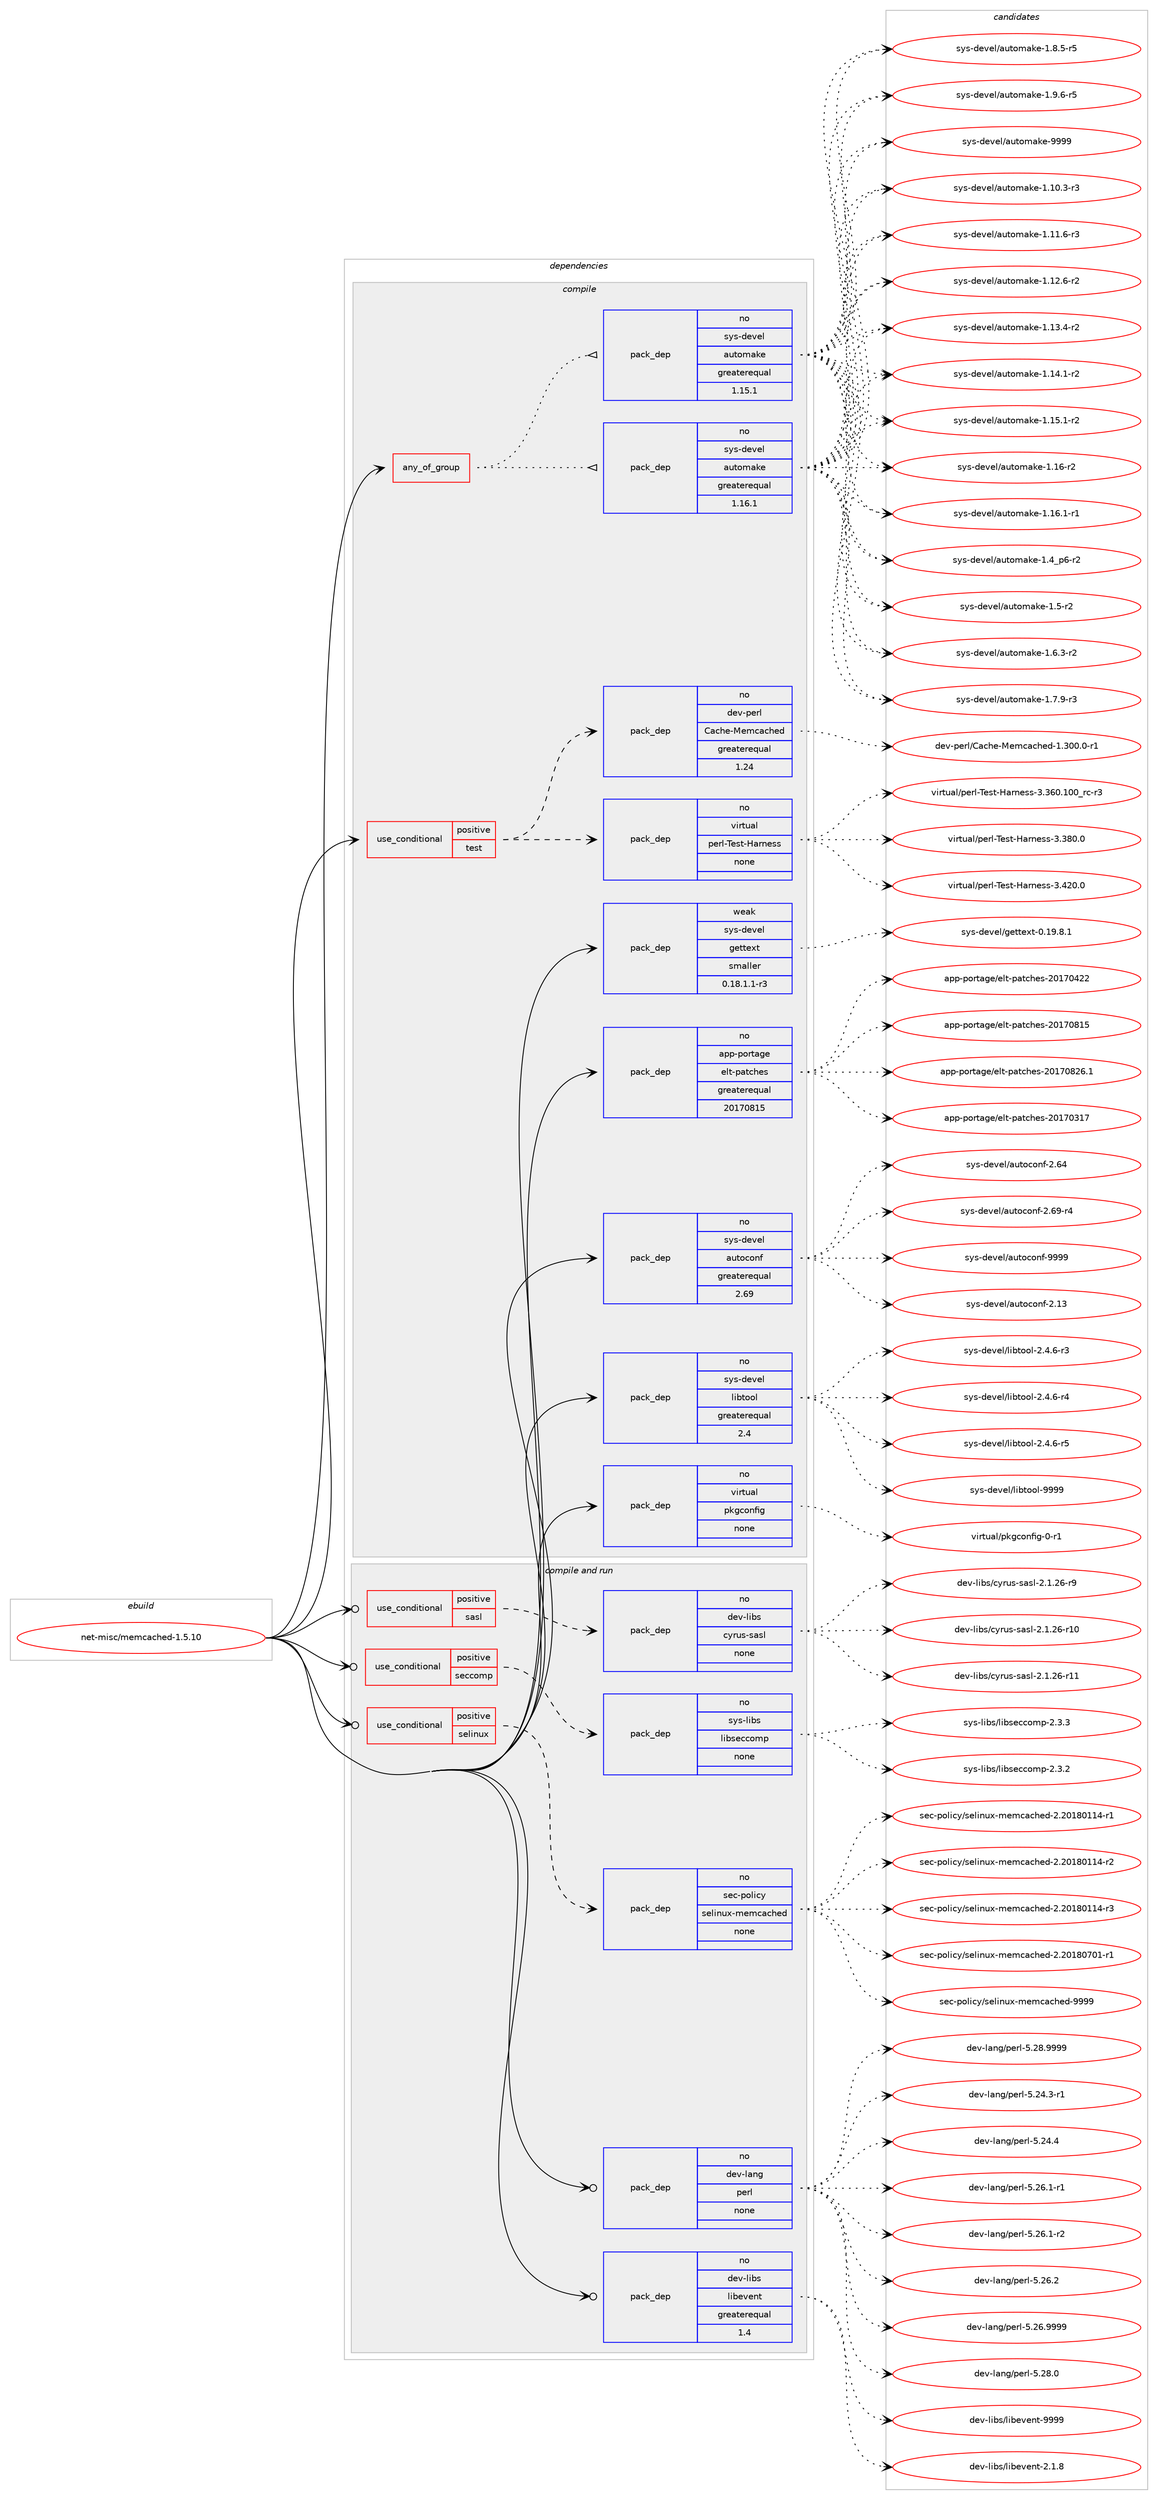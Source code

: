 digraph prolog {

# *************
# Graph options
# *************

newrank=true;
concentrate=true;
compound=true;
graph [rankdir=LR,fontname=Helvetica,fontsize=10,ranksep=1.5];#, ranksep=2.5, nodesep=0.2];
edge  [arrowhead=vee];
node  [fontname=Helvetica,fontsize=10];

# **********
# The ebuild
# **********

subgraph cluster_leftcol {
color=gray;
rank=same;
label=<<i>ebuild</i>>;
id [label="net-misc/memcached-1.5.10", color=red, width=4, href="../net-misc/memcached-1.5.10.svg"];
}

# ****************
# The dependencies
# ****************

subgraph cluster_midcol {
color=gray;
label=<<i>dependencies</i>>;
subgraph cluster_compile {
fillcolor="#eeeeee";
style=filled;
label=<<i>compile</i>>;
subgraph any124 {
dependency8628 [label=<<TABLE BORDER="0" CELLBORDER="1" CELLSPACING="0" CELLPADDING="4"><TR><TD CELLPADDING="10">any_of_group</TD></TR></TABLE>>, shape=none, color=red];subgraph pack5720 {
dependency8629 [label=<<TABLE BORDER="0" CELLBORDER="1" CELLSPACING="0" CELLPADDING="4" WIDTH="220"><TR><TD ROWSPAN="6" CELLPADDING="30">pack_dep</TD></TR><TR><TD WIDTH="110">no</TD></TR><TR><TD>sys-devel</TD></TR><TR><TD>automake</TD></TR><TR><TD>greaterequal</TD></TR><TR><TD>1.16.1</TD></TR></TABLE>>, shape=none, color=blue];
}
dependency8628:e -> dependency8629:w [weight=20,style="dotted",arrowhead="oinv"];
subgraph pack5721 {
dependency8630 [label=<<TABLE BORDER="0" CELLBORDER="1" CELLSPACING="0" CELLPADDING="4" WIDTH="220"><TR><TD ROWSPAN="6" CELLPADDING="30">pack_dep</TD></TR><TR><TD WIDTH="110">no</TD></TR><TR><TD>sys-devel</TD></TR><TR><TD>automake</TD></TR><TR><TD>greaterequal</TD></TR><TR><TD>1.15.1</TD></TR></TABLE>>, shape=none, color=blue];
}
dependency8628:e -> dependency8630:w [weight=20,style="dotted",arrowhead="oinv"];
}
id:e -> dependency8628:w [weight=20,style="solid",arrowhead="vee"];
subgraph cond2775 {
dependency8631 [label=<<TABLE BORDER="0" CELLBORDER="1" CELLSPACING="0" CELLPADDING="4"><TR><TD ROWSPAN="3" CELLPADDING="10">use_conditional</TD></TR><TR><TD>positive</TD></TR><TR><TD>test</TD></TR></TABLE>>, shape=none, color=red];
subgraph pack5722 {
dependency8632 [label=<<TABLE BORDER="0" CELLBORDER="1" CELLSPACING="0" CELLPADDING="4" WIDTH="220"><TR><TD ROWSPAN="6" CELLPADDING="30">pack_dep</TD></TR><TR><TD WIDTH="110">no</TD></TR><TR><TD>virtual</TD></TR><TR><TD>perl-Test-Harness</TD></TR><TR><TD>none</TD></TR><TR><TD></TD></TR></TABLE>>, shape=none, color=blue];
}
dependency8631:e -> dependency8632:w [weight=20,style="dashed",arrowhead="vee"];
subgraph pack5723 {
dependency8633 [label=<<TABLE BORDER="0" CELLBORDER="1" CELLSPACING="0" CELLPADDING="4" WIDTH="220"><TR><TD ROWSPAN="6" CELLPADDING="30">pack_dep</TD></TR><TR><TD WIDTH="110">no</TD></TR><TR><TD>dev-perl</TD></TR><TR><TD>Cache-Memcached</TD></TR><TR><TD>greaterequal</TD></TR><TR><TD>1.24</TD></TR></TABLE>>, shape=none, color=blue];
}
dependency8631:e -> dependency8633:w [weight=20,style="dashed",arrowhead="vee"];
}
id:e -> dependency8631:w [weight=20,style="solid",arrowhead="vee"];
subgraph pack5724 {
dependency8634 [label=<<TABLE BORDER="0" CELLBORDER="1" CELLSPACING="0" CELLPADDING="4" WIDTH="220"><TR><TD ROWSPAN="6" CELLPADDING="30">pack_dep</TD></TR><TR><TD WIDTH="110">no</TD></TR><TR><TD>app-portage</TD></TR><TR><TD>elt-patches</TD></TR><TR><TD>greaterequal</TD></TR><TR><TD>20170815</TD></TR></TABLE>>, shape=none, color=blue];
}
id:e -> dependency8634:w [weight=20,style="solid",arrowhead="vee"];
subgraph pack5725 {
dependency8635 [label=<<TABLE BORDER="0" CELLBORDER="1" CELLSPACING="0" CELLPADDING="4" WIDTH="220"><TR><TD ROWSPAN="6" CELLPADDING="30">pack_dep</TD></TR><TR><TD WIDTH="110">no</TD></TR><TR><TD>sys-devel</TD></TR><TR><TD>autoconf</TD></TR><TR><TD>greaterequal</TD></TR><TR><TD>2.69</TD></TR></TABLE>>, shape=none, color=blue];
}
id:e -> dependency8635:w [weight=20,style="solid",arrowhead="vee"];
subgraph pack5726 {
dependency8636 [label=<<TABLE BORDER="0" CELLBORDER="1" CELLSPACING="0" CELLPADDING="4" WIDTH="220"><TR><TD ROWSPAN="6" CELLPADDING="30">pack_dep</TD></TR><TR><TD WIDTH="110">no</TD></TR><TR><TD>sys-devel</TD></TR><TR><TD>libtool</TD></TR><TR><TD>greaterequal</TD></TR><TR><TD>2.4</TD></TR></TABLE>>, shape=none, color=blue];
}
id:e -> dependency8636:w [weight=20,style="solid",arrowhead="vee"];
subgraph pack5727 {
dependency8637 [label=<<TABLE BORDER="0" CELLBORDER="1" CELLSPACING="0" CELLPADDING="4" WIDTH="220"><TR><TD ROWSPAN="6" CELLPADDING="30">pack_dep</TD></TR><TR><TD WIDTH="110">no</TD></TR><TR><TD>virtual</TD></TR><TR><TD>pkgconfig</TD></TR><TR><TD>none</TD></TR><TR><TD></TD></TR></TABLE>>, shape=none, color=blue];
}
id:e -> dependency8637:w [weight=20,style="solid",arrowhead="vee"];
subgraph pack5728 {
dependency8638 [label=<<TABLE BORDER="0" CELLBORDER="1" CELLSPACING="0" CELLPADDING="4" WIDTH="220"><TR><TD ROWSPAN="6" CELLPADDING="30">pack_dep</TD></TR><TR><TD WIDTH="110">weak</TD></TR><TR><TD>sys-devel</TD></TR><TR><TD>gettext</TD></TR><TR><TD>smaller</TD></TR><TR><TD>0.18.1.1-r3</TD></TR></TABLE>>, shape=none, color=blue];
}
id:e -> dependency8638:w [weight=20,style="solid",arrowhead="vee"];
}
subgraph cluster_compileandrun {
fillcolor="#eeeeee";
style=filled;
label=<<i>compile and run</i>>;
subgraph cond2776 {
dependency8639 [label=<<TABLE BORDER="0" CELLBORDER="1" CELLSPACING="0" CELLPADDING="4"><TR><TD ROWSPAN="3" CELLPADDING="10">use_conditional</TD></TR><TR><TD>positive</TD></TR><TR><TD>sasl</TD></TR></TABLE>>, shape=none, color=red];
subgraph pack5729 {
dependency8640 [label=<<TABLE BORDER="0" CELLBORDER="1" CELLSPACING="0" CELLPADDING="4" WIDTH="220"><TR><TD ROWSPAN="6" CELLPADDING="30">pack_dep</TD></TR><TR><TD WIDTH="110">no</TD></TR><TR><TD>dev-libs</TD></TR><TR><TD>cyrus-sasl</TD></TR><TR><TD>none</TD></TR><TR><TD></TD></TR></TABLE>>, shape=none, color=blue];
}
dependency8639:e -> dependency8640:w [weight=20,style="dashed",arrowhead="vee"];
}
id:e -> dependency8639:w [weight=20,style="solid",arrowhead="odotvee"];
subgraph cond2777 {
dependency8641 [label=<<TABLE BORDER="0" CELLBORDER="1" CELLSPACING="0" CELLPADDING="4"><TR><TD ROWSPAN="3" CELLPADDING="10">use_conditional</TD></TR><TR><TD>positive</TD></TR><TR><TD>seccomp</TD></TR></TABLE>>, shape=none, color=red];
subgraph pack5730 {
dependency8642 [label=<<TABLE BORDER="0" CELLBORDER="1" CELLSPACING="0" CELLPADDING="4" WIDTH="220"><TR><TD ROWSPAN="6" CELLPADDING="30">pack_dep</TD></TR><TR><TD WIDTH="110">no</TD></TR><TR><TD>sys-libs</TD></TR><TR><TD>libseccomp</TD></TR><TR><TD>none</TD></TR><TR><TD></TD></TR></TABLE>>, shape=none, color=blue];
}
dependency8641:e -> dependency8642:w [weight=20,style="dashed",arrowhead="vee"];
}
id:e -> dependency8641:w [weight=20,style="solid",arrowhead="odotvee"];
subgraph cond2778 {
dependency8643 [label=<<TABLE BORDER="0" CELLBORDER="1" CELLSPACING="0" CELLPADDING="4"><TR><TD ROWSPAN="3" CELLPADDING="10">use_conditional</TD></TR><TR><TD>positive</TD></TR><TR><TD>selinux</TD></TR></TABLE>>, shape=none, color=red];
subgraph pack5731 {
dependency8644 [label=<<TABLE BORDER="0" CELLBORDER="1" CELLSPACING="0" CELLPADDING="4" WIDTH="220"><TR><TD ROWSPAN="6" CELLPADDING="30">pack_dep</TD></TR><TR><TD WIDTH="110">no</TD></TR><TR><TD>sec-policy</TD></TR><TR><TD>selinux-memcached</TD></TR><TR><TD>none</TD></TR><TR><TD></TD></TR></TABLE>>, shape=none, color=blue];
}
dependency8643:e -> dependency8644:w [weight=20,style="dashed",arrowhead="vee"];
}
id:e -> dependency8643:w [weight=20,style="solid",arrowhead="odotvee"];
subgraph pack5732 {
dependency8645 [label=<<TABLE BORDER="0" CELLBORDER="1" CELLSPACING="0" CELLPADDING="4" WIDTH="220"><TR><TD ROWSPAN="6" CELLPADDING="30">pack_dep</TD></TR><TR><TD WIDTH="110">no</TD></TR><TR><TD>dev-lang</TD></TR><TR><TD>perl</TD></TR><TR><TD>none</TD></TR><TR><TD></TD></TR></TABLE>>, shape=none, color=blue];
}
id:e -> dependency8645:w [weight=20,style="solid",arrowhead="odotvee"];
subgraph pack5733 {
dependency8646 [label=<<TABLE BORDER="0" CELLBORDER="1" CELLSPACING="0" CELLPADDING="4" WIDTH="220"><TR><TD ROWSPAN="6" CELLPADDING="30">pack_dep</TD></TR><TR><TD WIDTH="110">no</TD></TR><TR><TD>dev-libs</TD></TR><TR><TD>libevent</TD></TR><TR><TD>greaterequal</TD></TR><TR><TD>1.4</TD></TR></TABLE>>, shape=none, color=blue];
}
id:e -> dependency8646:w [weight=20,style="solid",arrowhead="odotvee"];
}
subgraph cluster_run {
fillcolor="#eeeeee";
style=filled;
label=<<i>run</i>>;
}
}

# **************
# The candidates
# **************

subgraph cluster_choices {
rank=same;
color=gray;
label=<<i>candidates</i>>;

subgraph choice5720 {
color=black;
nodesep=1;
choice11512111545100101118101108479711711611110997107101454946494846514511451 [label="sys-devel/automake-1.10.3-r3", color=red, width=4,href="../sys-devel/automake-1.10.3-r3.svg"];
choice11512111545100101118101108479711711611110997107101454946494946544511451 [label="sys-devel/automake-1.11.6-r3", color=red, width=4,href="../sys-devel/automake-1.11.6-r3.svg"];
choice11512111545100101118101108479711711611110997107101454946495046544511450 [label="sys-devel/automake-1.12.6-r2", color=red, width=4,href="../sys-devel/automake-1.12.6-r2.svg"];
choice11512111545100101118101108479711711611110997107101454946495146524511450 [label="sys-devel/automake-1.13.4-r2", color=red, width=4,href="../sys-devel/automake-1.13.4-r2.svg"];
choice11512111545100101118101108479711711611110997107101454946495246494511450 [label="sys-devel/automake-1.14.1-r2", color=red, width=4,href="../sys-devel/automake-1.14.1-r2.svg"];
choice11512111545100101118101108479711711611110997107101454946495346494511450 [label="sys-devel/automake-1.15.1-r2", color=red, width=4,href="../sys-devel/automake-1.15.1-r2.svg"];
choice1151211154510010111810110847971171161111099710710145494649544511450 [label="sys-devel/automake-1.16-r2", color=red, width=4,href="../sys-devel/automake-1.16-r2.svg"];
choice11512111545100101118101108479711711611110997107101454946495446494511449 [label="sys-devel/automake-1.16.1-r1", color=red, width=4,href="../sys-devel/automake-1.16.1-r1.svg"];
choice115121115451001011181011084797117116111109971071014549465295112544511450 [label="sys-devel/automake-1.4_p6-r2", color=red, width=4,href="../sys-devel/automake-1.4_p6-r2.svg"];
choice11512111545100101118101108479711711611110997107101454946534511450 [label="sys-devel/automake-1.5-r2", color=red, width=4,href="../sys-devel/automake-1.5-r2.svg"];
choice115121115451001011181011084797117116111109971071014549465446514511450 [label="sys-devel/automake-1.6.3-r2", color=red, width=4,href="../sys-devel/automake-1.6.3-r2.svg"];
choice115121115451001011181011084797117116111109971071014549465546574511451 [label="sys-devel/automake-1.7.9-r3", color=red, width=4,href="../sys-devel/automake-1.7.9-r3.svg"];
choice115121115451001011181011084797117116111109971071014549465646534511453 [label="sys-devel/automake-1.8.5-r5", color=red, width=4,href="../sys-devel/automake-1.8.5-r5.svg"];
choice115121115451001011181011084797117116111109971071014549465746544511453 [label="sys-devel/automake-1.9.6-r5", color=red, width=4,href="../sys-devel/automake-1.9.6-r5.svg"];
choice115121115451001011181011084797117116111109971071014557575757 [label="sys-devel/automake-9999", color=red, width=4,href="../sys-devel/automake-9999.svg"];
dependency8629:e -> choice11512111545100101118101108479711711611110997107101454946494846514511451:w [style=dotted,weight="100"];
dependency8629:e -> choice11512111545100101118101108479711711611110997107101454946494946544511451:w [style=dotted,weight="100"];
dependency8629:e -> choice11512111545100101118101108479711711611110997107101454946495046544511450:w [style=dotted,weight="100"];
dependency8629:e -> choice11512111545100101118101108479711711611110997107101454946495146524511450:w [style=dotted,weight="100"];
dependency8629:e -> choice11512111545100101118101108479711711611110997107101454946495246494511450:w [style=dotted,weight="100"];
dependency8629:e -> choice11512111545100101118101108479711711611110997107101454946495346494511450:w [style=dotted,weight="100"];
dependency8629:e -> choice1151211154510010111810110847971171161111099710710145494649544511450:w [style=dotted,weight="100"];
dependency8629:e -> choice11512111545100101118101108479711711611110997107101454946495446494511449:w [style=dotted,weight="100"];
dependency8629:e -> choice115121115451001011181011084797117116111109971071014549465295112544511450:w [style=dotted,weight="100"];
dependency8629:e -> choice11512111545100101118101108479711711611110997107101454946534511450:w [style=dotted,weight="100"];
dependency8629:e -> choice115121115451001011181011084797117116111109971071014549465446514511450:w [style=dotted,weight="100"];
dependency8629:e -> choice115121115451001011181011084797117116111109971071014549465546574511451:w [style=dotted,weight="100"];
dependency8629:e -> choice115121115451001011181011084797117116111109971071014549465646534511453:w [style=dotted,weight="100"];
dependency8629:e -> choice115121115451001011181011084797117116111109971071014549465746544511453:w [style=dotted,weight="100"];
dependency8629:e -> choice115121115451001011181011084797117116111109971071014557575757:w [style=dotted,weight="100"];
}
subgraph choice5721 {
color=black;
nodesep=1;
choice11512111545100101118101108479711711611110997107101454946494846514511451 [label="sys-devel/automake-1.10.3-r3", color=red, width=4,href="../sys-devel/automake-1.10.3-r3.svg"];
choice11512111545100101118101108479711711611110997107101454946494946544511451 [label="sys-devel/automake-1.11.6-r3", color=red, width=4,href="../sys-devel/automake-1.11.6-r3.svg"];
choice11512111545100101118101108479711711611110997107101454946495046544511450 [label="sys-devel/automake-1.12.6-r2", color=red, width=4,href="../sys-devel/automake-1.12.6-r2.svg"];
choice11512111545100101118101108479711711611110997107101454946495146524511450 [label="sys-devel/automake-1.13.4-r2", color=red, width=4,href="../sys-devel/automake-1.13.4-r2.svg"];
choice11512111545100101118101108479711711611110997107101454946495246494511450 [label="sys-devel/automake-1.14.1-r2", color=red, width=4,href="../sys-devel/automake-1.14.1-r2.svg"];
choice11512111545100101118101108479711711611110997107101454946495346494511450 [label="sys-devel/automake-1.15.1-r2", color=red, width=4,href="../sys-devel/automake-1.15.1-r2.svg"];
choice1151211154510010111810110847971171161111099710710145494649544511450 [label="sys-devel/automake-1.16-r2", color=red, width=4,href="../sys-devel/automake-1.16-r2.svg"];
choice11512111545100101118101108479711711611110997107101454946495446494511449 [label="sys-devel/automake-1.16.1-r1", color=red, width=4,href="../sys-devel/automake-1.16.1-r1.svg"];
choice115121115451001011181011084797117116111109971071014549465295112544511450 [label="sys-devel/automake-1.4_p6-r2", color=red, width=4,href="../sys-devel/automake-1.4_p6-r2.svg"];
choice11512111545100101118101108479711711611110997107101454946534511450 [label="sys-devel/automake-1.5-r2", color=red, width=4,href="../sys-devel/automake-1.5-r2.svg"];
choice115121115451001011181011084797117116111109971071014549465446514511450 [label="sys-devel/automake-1.6.3-r2", color=red, width=4,href="../sys-devel/automake-1.6.3-r2.svg"];
choice115121115451001011181011084797117116111109971071014549465546574511451 [label="sys-devel/automake-1.7.9-r3", color=red, width=4,href="../sys-devel/automake-1.7.9-r3.svg"];
choice115121115451001011181011084797117116111109971071014549465646534511453 [label="sys-devel/automake-1.8.5-r5", color=red, width=4,href="../sys-devel/automake-1.8.5-r5.svg"];
choice115121115451001011181011084797117116111109971071014549465746544511453 [label="sys-devel/automake-1.9.6-r5", color=red, width=4,href="../sys-devel/automake-1.9.6-r5.svg"];
choice115121115451001011181011084797117116111109971071014557575757 [label="sys-devel/automake-9999", color=red, width=4,href="../sys-devel/automake-9999.svg"];
dependency8630:e -> choice11512111545100101118101108479711711611110997107101454946494846514511451:w [style=dotted,weight="100"];
dependency8630:e -> choice11512111545100101118101108479711711611110997107101454946494946544511451:w [style=dotted,weight="100"];
dependency8630:e -> choice11512111545100101118101108479711711611110997107101454946495046544511450:w [style=dotted,weight="100"];
dependency8630:e -> choice11512111545100101118101108479711711611110997107101454946495146524511450:w [style=dotted,weight="100"];
dependency8630:e -> choice11512111545100101118101108479711711611110997107101454946495246494511450:w [style=dotted,weight="100"];
dependency8630:e -> choice11512111545100101118101108479711711611110997107101454946495346494511450:w [style=dotted,weight="100"];
dependency8630:e -> choice1151211154510010111810110847971171161111099710710145494649544511450:w [style=dotted,weight="100"];
dependency8630:e -> choice11512111545100101118101108479711711611110997107101454946495446494511449:w [style=dotted,weight="100"];
dependency8630:e -> choice115121115451001011181011084797117116111109971071014549465295112544511450:w [style=dotted,weight="100"];
dependency8630:e -> choice11512111545100101118101108479711711611110997107101454946534511450:w [style=dotted,weight="100"];
dependency8630:e -> choice115121115451001011181011084797117116111109971071014549465446514511450:w [style=dotted,weight="100"];
dependency8630:e -> choice115121115451001011181011084797117116111109971071014549465546574511451:w [style=dotted,weight="100"];
dependency8630:e -> choice115121115451001011181011084797117116111109971071014549465646534511453:w [style=dotted,weight="100"];
dependency8630:e -> choice115121115451001011181011084797117116111109971071014549465746544511453:w [style=dotted,weight="100"];
dependency8630:e -> choice115121115451001011181011084797117116111109971071014557575757:w [style=dotted,weight="100"];
}
subgraph choice5722 {
color=black;
nodesep=1;
choice118105114116117971084711210111410845841011151164572971141101011151154551465154484649484895114994511451 [label="virtual/perl-Test-Harness-3.360.100_rc-r3", color=red, width=4,href="../virtual/perl-Test-Harness-3.360.100_rc-r3.svg"];
choice118105114116117971084711210111410845841011151164572971141101011151154551465156484648 [label="virtual/perl-Test-Harness-3.380.0", color=red, width=4,href="../virtual/perl-Test-Harness-3.380.0.svg"];
choice118105114116117971084711210111410845841011151164572971141101011151154551465250484648 [label="virtual/perl-Test-Harness-3.420.0", color=red, width=4,href="../virtual/perl-Test-Harness-3.420.0.svg"];
dependency8632:e -> choice118105114116117971084711210111410845841011151164572971141101011151154551465154484649484895114994511451:w [style=dotted,weight="100"];
dependency8632:e -> choice118105114116117971084711210111410845841011151164572971141101011151154551465156484648:w [style=dotted,weight="100"];
dependency8632:e -> choice118105114116117971084711210111410845841011151164572971141101011151154551465250484648:w [style=dotted,weight="100"];
}
subgraph choice5723 {
color=black;
nodesep=1;
choice1001011184511210111410847679799104101457710110999979910410110045494651484846484511449 [label="dev-perl/Cache-Memcached-1.300.0-r1", color=red, width=4,href="../dev-perl/Cache-Memcached-1.300.0-r1.svg"];
dependency8633:e -> choice1001011184511210111410847679799104101457710110999979910410110045494651484846484511449:w [style=dotted,weight="100"];
}
subgraph choice5724 {
color=black;
nodesep=1;
choice97112112451121111141169710310147101108116451129711699104101115455048495548514955 [label="app-portage/elt-patches-20170317", color=red, width=4,href="../app-portage/elt-patches-20170317.svg"];
choice97112112451121111141169710310147101108116451129711699104101115455048495548525050 [label="app-portage/elt-patches-20170422", color=red, width=4,href="../app-portage/elt-patches-20170422.svg"];
choice97112112451121111141169710310147101108116451129711699104101115455048495548564953 [label="app-portage/elt-patches-20170815", color=red, width=4,href="../app-portage/elt-patches-20170815.svg"];
choice971121124511211111411697103101471011081164511297116991041011154550484955485650544649 [label="app-portage/elt-patches-20170826.1", color=red, width=4,href="../app-portage/elt-patches-20170826.1.svg"];
dependency8634:e -> choice97112112451121111141169710310147101108116451129711699104101115455048495548514955:w [style=dotted,weight="100"];
dependency8634:e -> choice97112112451121111141169710310147101108116451129711699104101115455048495548525050:w [style=dotted,weight="100"];
dependency8634:e -> choice97112112451121111141169710310147101108116451129711699104101115455048495548564953:w [style=dotted,weight="100"];
dependency8634:e -> choice971121124511211111411697103101471011081164511297116991041011154550484955485650544649:w [style=dotted,weight="100"];
}
subgraph choice5725 {
color=black;
nodesep=1;
choice115121115451001011181011084797117116111991111101024550464951 [label="sys-devel/autoconf-2.13", color=red, width=4,href="../sys-devel/autoconf-2.13.svg"];
choice115121115451001011181011084797117116111991111101024550465452 [label="sys-devel/autoconf-2.64", color=red, width=4,href="../sys-devel/autoconf-2.64.svg"];
choice1151211154510010111810110847971171161119911111010245504654574511452 [label="sys-devel/autoconf-2.69-r4", color=red, width=4,href="../sys-devel/autoconf-2.69-r4.svg"];
choice115121115451001011181011084797117116111991111101024557575757 [label="sys-devel/autoconf-9999", color=red, width=4,href="../sys-devel/autoconf-9999.svg"];
dependency8635:e -> choice115121115451001011181011084797117116111991111101024550464951:w [style=dotted,weight="100"];
dependency8635:e -> choice115121115451001011181011084797117116111991111101024550465452:w [style=dotted,weight="100"];
dependency8635:e -> choice1151211154510010111810110847971171161119911111010245504654574511452:w [style=dotted,weight="100"];
dependency8635:e -> choice115121115451001011181011084797117116111991111101024557575757:w [style=dotted,weight="100"];
}
subgraph choice5726 {
color=black;
nodesep=1;
choice1151211154510010111810110847108105981161111111084550465246544511451 [label="sys-devel/libtool-2.4.6-r3", color=red, width=4,href="../sys-devel/libtool-2.4.6-r3.svg"];
choice1151211154510010111810110847108105981161111111084550465246544511452 [label="sys-devel/libtool-2.4.6-r4", color=red, width=4,href="../sys-devel/libtool-2.4.6-r4.svg"];
choice1151211154510010111810110847108105981161111111084550465246544511453 [label="sys-devel/libtool-2.4.6-r5", color=red, width=4,href="../sys-devel/libtool-2.4.6-r5.svg"];
choice1151211154510010111810110847108105981161111111084557575757 [label="sys-devel/libtool-9999", color=red, width=4,href="../sys-devel/libtool-9999.svg"];
dependency8636:e -> choice1151211154510010111810110847108105981161111111084550465246544511451:w [style=dotted,weight="100"];
dependency8636:e -> choice1151211154510010111810110847108105981161111111084550465246544511452:w [style=dotted,weight="100"];
dependency8636:e -> choice1151211154510010111810110847108105981161111111084550465246544511453:w [style=dotted,weight="100"];
dependency8636:e -> choice1151211154510010111810110847108105981161111111084557575757:w [style=dotted,weight="100"];
}
subgraph choice5727 {
color=black;
nodesep=1;
choice11810511411611797108471121071039911111010210510345484511449 [label="virtual/pkgconfig-0-r1", color=red, width=4,href="../virtual/pkgconfig-0-r1.svg"];
dependency8637:e -> choice11810511411611797108471121071039911111010210510345484511449:w [style=dotted,weight="100"];
}
subgraph choice5728 {
color=black;
nodesep=1;
choice1151211154510010111810110847103101116116101120116454846495746564649 [label="sys-devel/gettext-0.19.8.1", color=red, width=4,href="../sys-devel/gettext-0.19.8.1.svg"];
dependency8638:e -> choice1151211154510010111810110847103101116116101120116454846495746564649:w [style=dotted,weight="100"];
}
subgraph choice5729 {
color=black;
nodesep=1;
choice10010111845108105981154799121114117115451159711510845504649465054451144948 [label="dev-libs/cyrus-sasl-2.1.26-r10", color=red, width=4,href="../dev-libs/cyrus-sasl-2.1.26-r10.svg"];
choice10010111845108105981154799121114117115451159711510845504649465054451144949 [label="dev-libs/cyrus-sasl-2.1.26-r11", color=red, width=4,href="../dev-libs/cyrus-sasl-2.1.26-r11.svg"];
choice100101118451081059811547991211141171154511597115108455046494650544511457 [label="dev-libs/cyrus-sasl-2.1.26-r9", color=red, width=4,href="../dev-libs/cyrus-sasl-2.1.26-r9.svg"];
dependency8640:e -> choice10010111845108105981154799121114117115451159711510845504649465054451144948:w [style=dotted,weight="100"];
dependency8640:e -> choice10010111845108105981154799121114117115451159711510845504649465054451144949:w [style=dotted,weight="100"];
dependency8640:e -> choice100101118451081059811547991211141171154511597115108455046494650544511457:w [style=dotted,weight="100"];
}
subgraph choice5730 {
color=black;
nodesep=1;
choice115121115451081059811547108105981151019999111109112455046514650 [label="sys-libs/libseccomp-2.3.2", color=red, width=4,href="../sys-libs/libseccomp-2.3.2.svg"];
choice115121115451081059811547108105981151019999111109112455046514651 [label="sys-libs/libseccomp-2.3.3", color=red, width=4,href="../sys-libs/libseccomp-2.3.3.svg"];
dependency8642:e -> choice115121115451081059811547108105981151019999111109112455046514650:w [style=dotted,weight="100"];
dependency8642:e -> choice115121115451081059811547108105981151019999111109112455046514651:w [style=dotted,weight="100"];
}
subgraph choice5731 {
color=black;
nodesep=1;
choice115101994511211110810599121471151011081051101171204510910110999979910410110045504650484956484949524511449 [label="sec-policy/selinux-memcached-2.20180114-r1", color=red, width=4,href="../sec-policy/selinux-memcached-2.20180114-r1.svg"];
choice115101994511211110810599121471151011081051101171204510910110999979910410110045504650484956484949524511450 [label="sec-policy/selinux-memcached-2.20180114-r2", color=red, width=4,href="../sec-policy/selinux-memcached-2.20180114-r2.svg"];
choice115101994511211110810599121471151011081051101171204510910110999979910410110045504650484956484949524511451 [label="sec-policy/selinux-memcached-2.20180114-r3", color=red, width=4,href="../sec-policy/selinux-memcached-2.20180114-r3.svg"];
choice115101994511211110810599121471151011081051101171204510910110999979910410110045504650484956485548494511449 [label="sec-policy/selinux-memcached-2.20180701-r1", color=red, width=4,href="../sec-policy/selinux-memcached-2.20180701-r1.svg"];
choice11510199451121111081059912147115101108105110117120451091011099997991041011004557575757 [label="sec-policy/selinux-memcached-9999", color=red, width=4,href="../sec-policy/selinux-memcached-9999.svg"];
dependency8644:e -> choice115101994511211110810599121471151011081051101171204510910110999979910410110045504650484956484949524511449:w [style=dotted,weight="100"];
dependency8644:e -> choice115101994511211110810599121471151011081051101171204510910110999979910410110045504650484956484949524511450:w [style=dotted,weight="100"];
dependency8644:e -> choice115101994511211110810599121471151011081051101171204510910110999979910410110045504650484956484949524511451:w [style=dotted,weight="100"];
dependency8644:e -> choice115101994511211110810599121471151011081051101171204510910110999979910410110045504650484956485548494511449:w [style=dotted,weight="100"];
dependency8644:e -> choice11510199451121111081059912147115101108105110117120451091011099997991041011004557575757:w [style=dotted,weight="100"];
}
subgraph choice5732 {
color=black;
nodesep=1;
choice100101118451089711010347112101114108455346505246514511449 [label="dev-lang/perl-5.24.3-r1", color=red, width=4,href="../dev-lang/perl-5.24.3-r1.svg"];
choice10010111845108971101034711210111410845534650524652 [label="dev-lang/perl-5.24.4", color=red, width=4,href="../dev-lang/perl-5.24.4.svg"];
choice100101118451089711010347112101114108455346505446494511449 [label="dev-lang/perl-5.26.1-r1", color=red, width=4,href="../dev-lang/perl-5.26.1-r1.svg"];
choice100101118451089711010347112101114108455346505446494511450 [label="dev-lang/perl-5.26.1-r2", color=red, width=4,href="../dev-lang/perl-5.26.1-r2.svg"];
choice10010111845108971101034711210111410845534650544650 [label="dev-lang/perl-5.26.2", color=red, width=4,href="../dev-lang/perl-5.26.2.svg"];
choice10010111845108971101034711210111410845534650544657575757 [label="dev-lang/perl-5.26.9999", color=red, width=4,href="../dev-lang/perl-5.26.9999.svg"];
choice10010111845108971101034711210111410845534650564648 [label="dev-lang/perl-5.28.0", color=red, width=4,href="../dev-lang/perl-5.28.0.svg"];
choice10010111845108971101034711210111410845534650564657575757 [label="dev-lang/perl-5.28.9999", color=red, width=4,href="../dev-lang/perl-5.28.9999.svg"];
dependency8645:e -> choice100101118451089711010347112101114108455346505246514511449:w [style=dotted,weight="100"];
dependency8645:e -> choice10010111845108971101034711210111410845534650524652:w [style=dotted,weight="100"];
dependency8645:e -> choice100101118451089711010347112101114108455346505446494511449:w [style=dotted,weight="100"];
dependency8645:e -> choice100101118451089711010347112101114108455346505446494511450:w [style=dotted,weight="100"];
dependency8645:e -> choice10010111845108971101034711210111410845534650544650:w [style=dotted,weight="100"];
dependency8645:e -> choice10010111845108971101034711210111410845534650544657575757:w [style=dotted,weight="100"];
dependency8645:e -> choice10010111845108971101034711210111410845534650564648:w [style=dotted,weight="100"];
dependency8645:e -> choice10010111845108971101034711210111410845534650564657575757:w [style=dotted,weight="100"];
}
subgraph choice5733 {
color=black;
nodesep=1;
choice10010111845108105981154710810598101118101110116455046494656 [label="dev-libs/libevent-2.1.8", color=red, width=4,href="../dev-libs/libevent-2.1.8.svg"];
choice100101118451081059811547108105981011181011101164557575757 [label="dev-libs/libevent-9999", color=red, width=4,href="../dev-libs/libevent-9999.svg"];
dependency8646:e -> choice10010111845108105981154710810598101118101110116455046494656:w [style=dotted,weight="100"];
dependency8646:e -> choice100101118451081059811547108105981011181011101164557575757:w [style=dotted,weight="100"];
}
}

}
